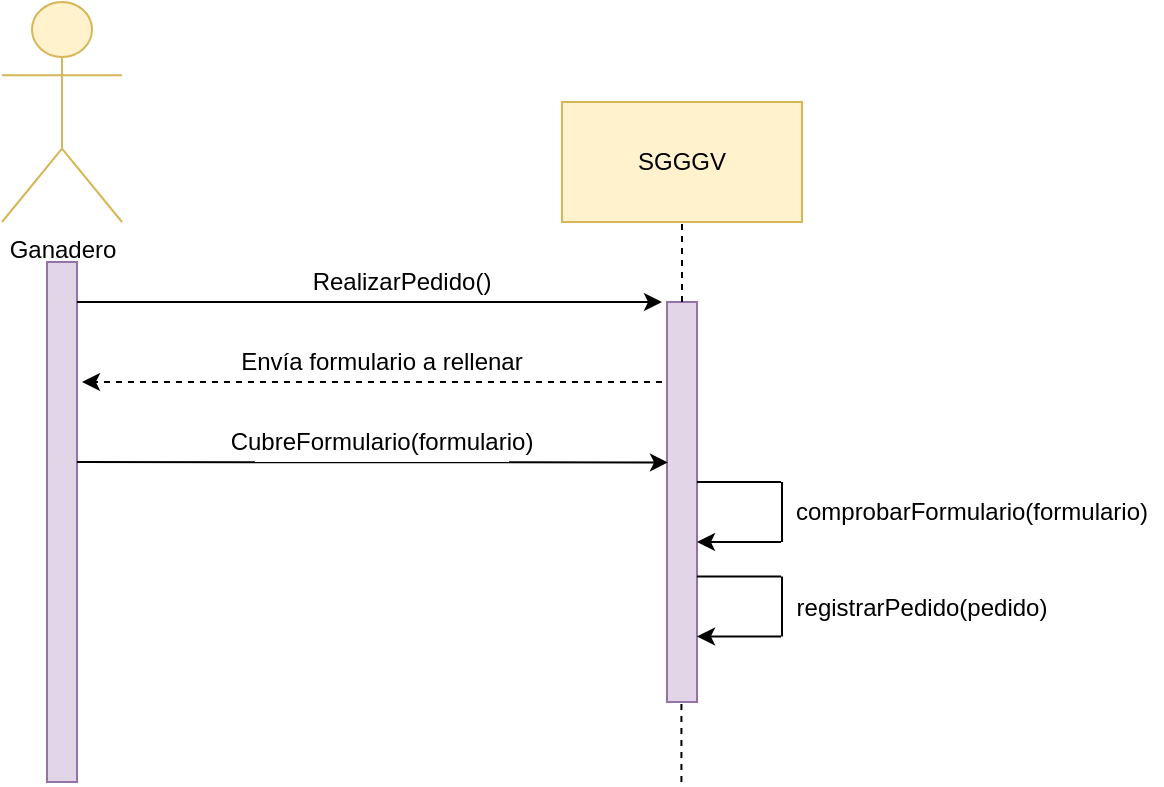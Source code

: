 <mxfile version="13.9.9" type="device"><diagram id="g55r7j4vcij2ZCkV35IM" name="Página-1"><mxGraphModel dx="749" dy="556" grid="1" gridSize="10" guides="1" tooltips="1" connect="1" arrows="1" fold="1" page="1" pageScale="1" pageWidth="827" pageHeight="1169" math="0" shadow="0"><root><mxCell id="0"/><mxCell id="1" parent="0"/><mxCell id="ZFvnXdXI3sRMxXOE0stN-1" value="Ganadero" style="shape=umlActor;verticalLabelPosition=bottom;verticalAlign=top;html=1;outlineConnect=0;fillColor=#fff2cc;strokeColor=#d6b656;" vertex="1" parent="1"><mxGeometry x="130" y="130" width="60" height="110" as="geometry"/></mxCell><mxCell id="ZFvnXdXI3sRMxXOE0stN-3" value="SGGGV" style="rounded=0;whiteSpace=wrap;html=1;fillColor=#fff2cc;strokeColor=#d6b656;" vertex="1" parent="1"><mxGeometry x="410" y="180" width="120" height="60" as="geometry"/></mxCell><mxCell id="ZFvnXdXI3sRMxXOE0stN-4" value="" style="rounded=0;whiteSpace=wrap;html=1;fillColor=#e1d5e7;strokeColor=#9673a6;" vertex="1" parent="1"><mxGeometry x="152.5" y="260" width="15" height="260" as="geometry"/></mxCell><mxCell id="ZFvnXdXI3sRMxXOE0stN-5" value="" style="rounded=0;whiteSpace=wrap;html=1;fillColor=#e1d5e7;strokeColor=#9673a6;" vertex="1" parent="1"><mxGeometry x="462.5" y="280" width="15" height="200" as="geometry"/></mxCell><mxCell id="ZFvnXdXI3sRMxXOE0stN-6" value="" style="endArrow=classic;html=1;" edge="1" parent="1"><mxGeometry width="50" height="50" relative="1" as="geometry"><mxPoint x="167.5" y="280" as="sourcePoint"/><mxPoint x="460" y="280" as="targetPoint"/></mxGeometry></mxCell><mxCell id="ZFvnXdXI3sRMxXOE0stN-7" value="" style="endArrow=none;dashed=1;html=1;entryX=0.5;entryY=1;entryDx=0;entryDy=0;exitX=0.5;exitY=0;exitDx=0;exitDy=0;" edge="1" parent="1" source="ZFvnXdXI3sRMxXOE0stN-5" target="ZFvnXdXI3sRMxXOE0stN-3"><mxGeometry width="50" height="50" relative="1" as="geometry"><mxPoint x="390" y="440" as="sourcePoint"/><mxPoint x="440" y="390" as="targetPoint"/></mxGeometry></mxCell><mxCell id="ZFvnXdXI3sRMxXOE0stN-8" value="RealizarPedido()" style="text;html=1;strokeColor=none;fillColor=none;align=center;verticalAlign=middle;whiteSpace=wrap;rounded=0;" vertex="1" parent="1"><mxGeometry x="310" y="260" width="40" height="20" as="geometry"/></mxCell><mxCell id="ZFvnXdXI3sRMxXOE0stN-9" value="" style="endArrow=classic;html=1;dashed=1;" edge="1" parent="1"><mxGeometry width="50" height="50" relative="1" as="geometry"><mxPoint x="460" y="320" as="sourcePoint"/><mxPoint x="170" y="320" as="targetPoint"/></mxGeometry></mxCell><mxCell id="ZFvnXdXI3sRMxXOE0stN-10" value="Envía formulario a rellenar" style="text;html=1;strokeColor=none;fillColor=none;align=center;verticalAlign=middle;whiteSpace=wrap;rounded=0;" vertex="1" parent="1"><mxGeometry x="240" y="300" width="160" height="20" as="geometry"/></mxCell><mxCell id="ZFvnXdXI3sRMxXOE0stN-12" value="CubreFormulario(formulario)" style="text;html=1;strokeColor=none;fillColor=none;align=center;verticalAlign=middle;whiteSpace=wrap;rounded=0;" vertex="1" parent="1"><mxGeometry x="300" y="340" width="40" height="20" as="geometry"/></mxCell><mxCell id="ZFvnXdXI3sRMxXOE0stN-13" value="" style="endArrow=none;html=1;" edge="1" parent="1"><mxGeometry width="50" height="50" relative="1" as="geometry"><mxPoint x="477.5" y="370" as="sourcePoint"/><mxPoint x="519.5" y="370" as="targetPoint"/></mxGeometry></mxCell><mxCell id="ZFvnXdXI3sRMxXOE0stN-14" value="" style="endArrow=none;html=1;" edge="1" parent="1"><mxGeometry width="50" height="50" relative="1" as="geometry"><mxPoint x="520" y="400" as="sourcePoint"/><mxPoint x="520" y="370" as="targetPoint"/></mxGeometry></mxCell><mxCell id="ZFvnXdXI3sRMxXOE0stN-15" value="" style="endArrow=none;html=1;startArrow=classic;startFill=1;" edge="1" parent="1"><mxGeometry width="50" height="50" relative="1" as="geometry"><mxPoint x="477.5" y="400" as="sourcePoint"/><mxPoint x="519.5" y="400" as="targetPoint"/></mxGeometry></mxCell><mxCell id="ZFvnXdXI3sRMxXOE0stN-16" value="comprobarFormulario(formulario)" style="text;html=1;strokeColor=none;fillColor=none;align=center;verticalAlign=middle;whiteSpace=wrap;rounded=0;" vertex="1" parent="1"><mxGeometry x="520" y="370" width="190" height="30" as="geometry"/></mxCell><mxCell id="ZFvnXdXI3sRMxXOE0stN-17" value="" style="endArrow=none;html=1;" edge="1" parent="1"><mxGeometry width="50" height="50" relative="1" as="geometry"><mxPoint x="477.5" y="417.21" as="sourcePoint"/><mxPoint x="519.5" y="417.21" as="targetPoint"/></mxGeometry></mxCell><mxCell id="ZFvnXdXI3sRMxXOE0stN-18" value="" style="endArrow=none;html=1;" edge="1" parent="1"><mxGeometry width="50" height="50" relative="1" as="geometry"><mxPoint x="520" y="447.21" as="sourcePoint"/><mxPoint x="520" y="417.21" as="targetPoint"/></mxGeometry></mxCell><mxCell id="ZFvnXdXI3sRMxXOE0stN-19" value="" style="endArrow=none;html=1;startArrow=classic;startFill=1;" edge="1" parent="1"><mxGeometry width="50" height="50" relative="1" as="geometry"><mxPoint x="477.5" y="447.21" as="sourcePoint"/><mxPoint x="519.5" y="447.21" as="targetPoint"/></mxGeometry></mxCell><mxCell id="ZFvnXdXI3sRMxXOE0stN-20" value="registrarPedido(pedido)" style="text;html=1;strokeColor=none;fillColor=none;align=center;verticalAlign=middle;whiteSpace=wrap;rounded=0;" vertex="1" parent="1"><mxGeometry x="520" y="422.5" width="140" height="20" as="geometry"/></mxCell><mxCell id="ZFvnXdXI3sRMxXOE0stN-21" value="" style="endArrow=classic;html=1;entryX=0.033;entryY=0.263;entryDx=0;entryDy=0;entryPerimeter=0;" edge="1" parent="1"><mxGeometry width="50" height="50" relative="1" as="geometry"><mxPoint x="167.5" y="360" as="sourcePoint"/><mxPoint x="462.995" y="360.215" as="targetPoint"/></mxGeometry></mxCell><mxCell id="ZFvnXdXI3sRMxXOE0stN-22" value="" style="endArrow=none;dashed=1;html=1;entryX=0.5;entryY=1;entryDx=0;entryDy=0;exitX=0.5;exitY=0;exitDx=0;exitDy=0;" edge="1" parent="1"><mxGeometry width="50" height="50" relative="1" as="geometry"><mxPoint x="469.71" y="520" as="sourcePoint"/><mxPoint x="469.71" y="480" as="targetPoint"/></mxGeometry></mxCell></root></mxGraphModel></diagram></mxfile>